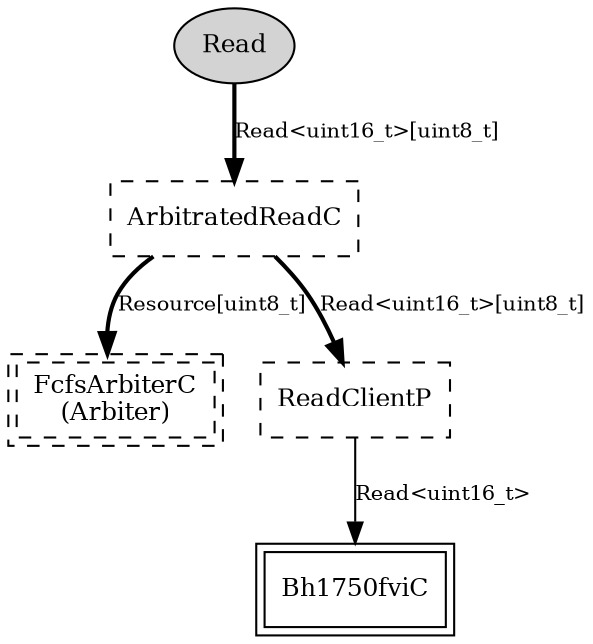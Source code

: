 digraph "tos.chips.bh1750fvi.Bh1750fviArbitratedC" {
  n0x40a7b878 [shape=ellipse, style=filled, label="Read", fontsize=12];
  "Bh1750fviArbitratedC.ArbitratedReadC" [fontsize=12, shape=box, style=dashed, label="ArbitratedReadC", URL="../chtml/tos.system.ArbitratedReadC.html"];
  "Bh1750fviArbitratedC.ArbitratedReadC" [fontsize=12, shape=box, style=dashed, label="ArbitratedReadC", URL="../chtml/tos.system.ArbitratedReadC.html"];
  "Bh1750fviArbitratedC.Arbiter" [fontsize=12, shape=box,peripheries=2, style=dashed, label="FcfsArbiterC\n(Arbiter)", URL="../chtml/tos.system.FcfsArbiterC.html"];
  "Bh1750fviArbitratedC.ArbitratedReadC" [fontsize=12, shape=box, style=dashed, label="ArbitratedReadC", URL="../chtml/tos.system.ArbitratedReadC.html"];
  "Bh1750fviArbitratedC.ReadClientP" [fontsize=12, shape=box, style=dashed, label="ReadClientP", URL="../chtml/tos.system.ReadClientP.html"];
  "Bh1750fviArbitratedC.ReadClientP" [fontsize=12, shape=box, style=dashed, label="ReadClientP", URL="../chtml/tos.system.ReadClientP.html"];
  "Bh1750fviC" [fontsize=12, shape=box,peripheries=2, URL="../chtml/tos.chips.bh1750fvi.Bh1750fviC.html"];
  "n0x40a7b878" -> "Bh1750fviArbitratedC.ArbitratedReadC" [label="Read<uint16_t>[uint8_t]", style=bold, URL="../ihtml/tos.interfaces.Read.html", fontsize=10];
  "Bh1750fviArbitratedC.ArbitratedReadC" -> "Bh1750fviArbitratedC.Arbiter" [label="Resource[uint8_t]", style=bold, URL="../ihtml/tos.interfaces.Resource.html", fontsize=10];
  "Bh1750fviArbitratedC.ArbitratedReadC" -> "Bh1750fviArbitratedC.ReadClientP" [label="Read<uint16_t>[uint8_t]", style=bold, URL="../ihtml/tos.interfaces.Read.html", fontsize=10];
  "Bh1750fviArbitratedC.ReadClientP" -> "Bh1750fviC" [label="Read<uint16_t>", URL="../ihtml/tos.interfaces.Read.html", fontsize=10];
}
